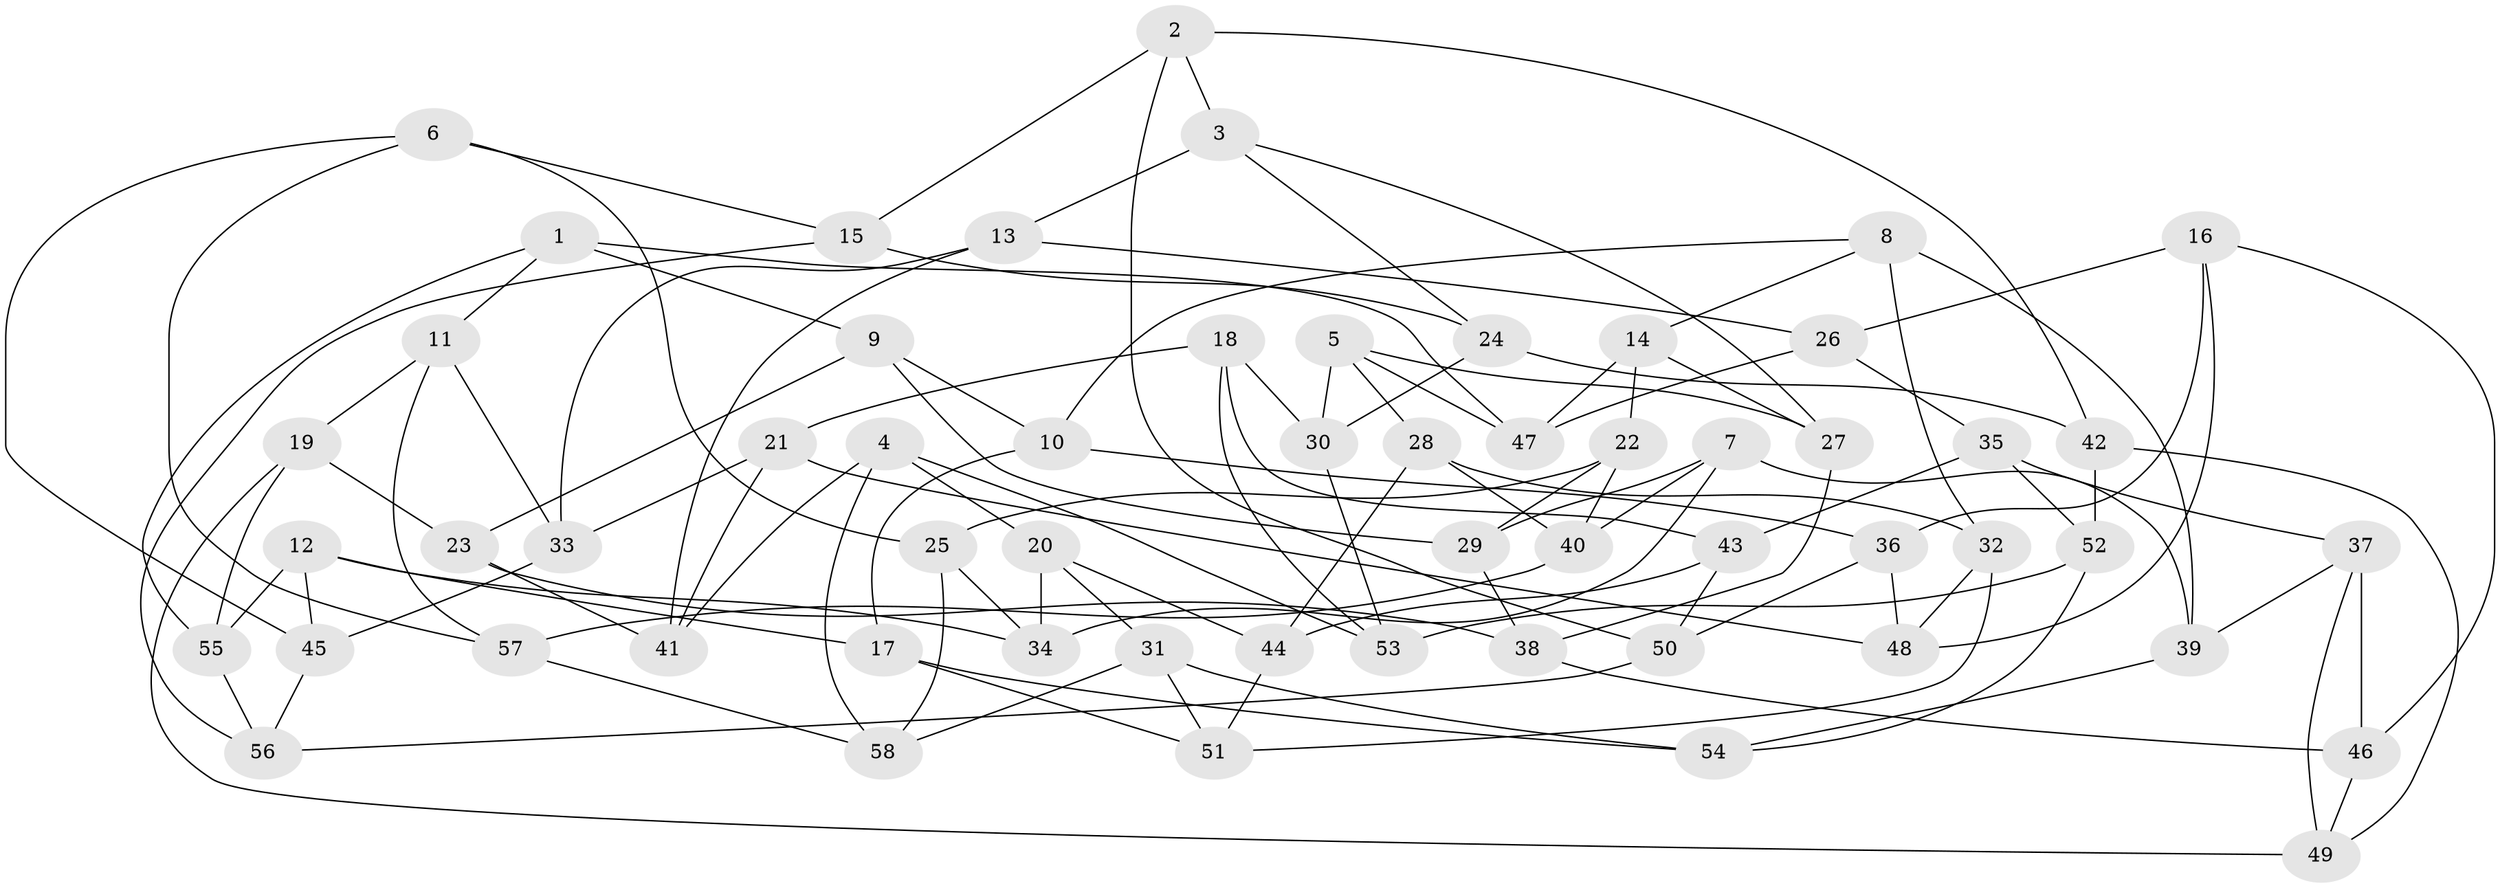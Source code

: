 // coarse degree distribution, {6: 0.4411764705882353, 5: 0.2647058823529412, 4: 0.2647058823529412, 3: 0.029411764705882353}
// Generated by graph-tools (version 1.1) at 2025/52/02/27/25 19:52:29]
// undirected, 58 vertices, 116 edges
graph export_dot {
graph [start="1"]
  node [color=gray90,style=filled];
  1;
  2;
  3;
  4;
  5;
  6;
  7;
  8;
  9;
  10;
  11;
  12;
  13;
  14;
  15;
  16;
  17;
  18;
  19;
  20;
  21;
  22;
  23;
  24;
  25;
  26;
  27;
  28;
  29;
  30;
  31;
  32;
  33;
  34;
  35;
  36;
  37;
  38;
  39;
  40;
  41;
  42;
  43;
  44;
  45;
  46;
  47;
  48;
  49;
  50;
  51;
  52;
  53;
  54;
  55;
  56;
  57;
  58;
  1 -- 9;
  1 -- 11;
  1 -- 47;
  1 -- 55;
  2 -- 50;
  2 -- 3;
  2 -- 15;
  2 -- 42;
  3 -- 13;
  3 -- 27;
  3 -- 24;
  4 -- 58;
  4 -- 20;
  4 -- 53;
  4 -- 41;
  5 -- 47;
  5 -- 27;
  5 -- 30;
  5 -- 28;
  6 -- 25;
  6 -- 45;
  6 -- 15;
  6 -- 57;
  7 -- 34;
  7 -- 39;
  7 -- 40;
  7 -- 29;
  8 -- 10;
  8 -- 14;
  8 -- 39;
  8 -- 32;
  9 -- 10;
  9 -- 23;
  9 -- 29;
  10 -- 17;
  10 -- 36;
  11 -- 57;
  11 -- 33;
  11 -- 19;
  12 -- 45;
  12 -- 55;
  12 -- 17;
  12 -- 34;
  13 -- 33;
  13 -- 26;
  13 -- 41;
  14 -- 27;
  14 -- 22;
  14 -- 47;
  15 -- 56;
  15 -- 24;
  16 -- 26;
  16 -- 48;
  16 -- 36;
  16 -- 46;
  17 -- 54;
  17 -- 51;
  18 -- 53;
  18 -- 43;
  18 -- 30;
  18 -- 21;
  19 -- 49;
  19 -- 23;
  19 -- 55;
  20 -- 34;
  20 -- 31;
  20 -- 44;
  21 -- 33;
  21 -- 41;
  21 -- 48;
  22 -- 29;
  22 -- 25;
  22 -- 40;
  23 -- 38;
  23 -- 41;
  24 -- 42;
  24 -- 30;
  25 -- 34;
  25 -- 58;
  26 -- 47;
  26 -- 35;
  27 -- 38;
  28 -- 40;
  28 -- 44;
  28 -- 32;
  29 -- 38;
  30 -- 53;
  31 -- 54;
  31 -- 58;
  31 -- 51;
  32 -- 51;
  32 -- 48;
  33 -- 45;
  35 -- 52;
  35 -- 37;
  35 -- 43;
  36 -- 48;
  36 -- 50;
  37 -- 49;
  37 -- 39;
  37 -- 46;
  38 -- 46;
  39 -- 54;
  40 -- 57;
  42 -- 52;
  42 -- 49;
  43 -- 50;
  43 -- 44;
  44 -- 51;
  45 -- 56;
  46 -- 49;
  50 -- 56;
  52 -- 54;
  52 -- 53;
  55 -- 56;
  57 -- 58;
}

